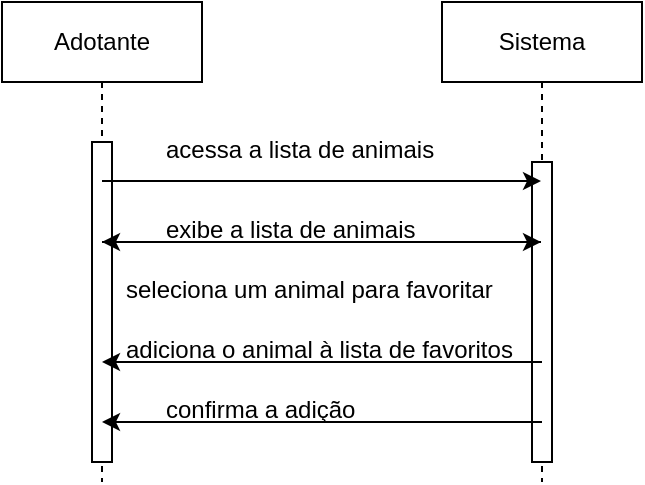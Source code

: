 <mxfile version="24.7.17">
  <diagram name="Page-1" id="2YBvvXClWsGukQMizWep">
    <mxGraphModel dx="880" dy="460" grid="0" gridSize="10" guides="1" tooltips="1" connect="1" arrows="1" fold="1" page="0" pageScale="1" pageWidth="850" pageHeight="1100" math="0" shadow="0">
      <root>
        <mxCell id="0" />
        <mxCell id="1" parent="0" />
        <mxCell id="eZ-IsFH-W-LrvNOMkyf0-1" value="Adotante" style="shape=umlLifeline;perimeter=lifelinePerimeter;whiteSpace=wrap;html=1;container=0;dropTarget=0;collapsible=0;recursiveResize=0;outlineConnect=0;portConstraint=eastwest;newEdgeStyle={&quot;edgeStyle&quot;:&quot;elbowEdgeStyle&quot;,&quot;elbow&quot;:&quot;vertical&quot;,&quot;curved&quot;:0,&quot;rounded&quot;:0};" vertex="1" parent="1">
          <mxGeometry x="40" y="40" width="100" height="240" as="geometry" />
        </mxCell>
        <mxCell id="eZ-IsFH-W-LrvNOMkyf0-2" value="" style="html=1;points=[];perimeter=orthogonalPerimeter;outlineConnect=0;targetShapes=umlLifeline;portConstraint=eastwest;newEdgeStyle={&quot;edgeStyle&quot;:&quot;elbowEdgeStyle&quot;,&quot;elbow&quot;:&quot;vertical&quot;,&quot;curved&quot;:0,&quot;rounded&quot;:0};" vertex="1" parent="eZ-IsFH-W-LrvNOMkyf0-1">
          <mxGeometry x="45" y="70" width="10" height="160" as="geometry" />
        </mxCell>
        <mxCell id="eZ-IsFH-W-LrvNOMkyf0-3" value="Sistema" style="shape=umlLifeline;perimeter=lifelinePerimeter;whiteSpace=wrap;html=1;container=0;dropTarget=0;collapsible=0;recursiveResize=0;outlineConnect=0;portConstraint=eastwest;newEdgeStyle={&quot;edgeStyle&quot;:&quot;elbowEdgeStyle&quot;,&quot;elbow&quot;:&quot;vertical&quot;,&quot;curved&quot;:0,&quot;rounded&quot;:0};" vertex="1" parent="1">
          <mxGeometry x="260" y="40" width="100" height="240" as="geometry" />
        </mxCell>
        <mxCell id="eZ-IsFH-W-LrvNOMkyf0-4" value="" style="html=1;points=[];perimeter=orthogonalPerimeter;outlineConnect=0;targetShapes=umlLifeline;portConstraint=eastwest;newEdgeStyle={&quot;edgeStyle&quot;:&quot;elbowEdgeStyle&quot;,&quot;elbow&quot;:&quot;vertical&quot;,&quot;curved&quot;:0,&quot;rounded&quot;:0};" vertex="1" parent="eZ-IsFH-W-LrvNOMkyf0-3">
          <mxGeometry x="45" y="80" width="10" height="150" as="geometry" />
        </mxCell>
        <mxCell id="eZ-IsFH-W-LrvNOMkyf0-5" value="" style="endArrow=classic;html=1;rounded=0;" edge="1" parent="1" target="eZ-IsFH-W-LrvNOMkyf0-3">
          <mxGeometry width="50" height="50" relative="1" as="geometry">
            <mxPoint x="90" y="129.5" as="sourcePoint" />
            <mxPoint x="270" y="129.5" as="targetPoint" />
          </mxGeometry>
        </mxCell>
        <mxCell id="eZ-IsFH-W-LrvNOMkyf0-7" value="" style="endArrow=classic;html=1;rounded=0;" edge="1" parent="1" source="eZ-IsFH-W-LrvNOMkyf0-3">
          <mxGeometry width="50" height="50" relative="1" as="geometry">
            <mxPoint x="270" y="160" as="sourcePoint" />
            <mxPoint x="90" y="160" as="targetPoint" />
          </mxGeometry>
        </mxCell>
        <mxCell id="eZ-IsFH-W-LrvNOMkyf0-9" value="" style="endArrow=classic;html=1;rounded=0;" edge="1" parent="1" source="eZ-IsFH-W-LrvNOMkyf0-1" target="eZ-IsFH-W-LrvNOMkyf0-3">
          <mxGeometry width="50" height="50" relative="1" as="geometry">
            <mxPoint x="400" y="270" as="sourcePoint" />
            <mxPoint x="450" y="220" as="targetPoint" />
          </mxGeometry>
        </mxCell>
        <mxCell id="eZ-IsFH-W-LrvNOMkyf0-12" value="" style="endArrow=classic;html=1;rounded=0;" edge="1" parent="1">
          <mxGeometry width="50" height="50" relative="1" as="geometry">
            <mxPoint x="310" y="220" as="sourcePoint" />
            <mxPoint x="90" y="220" as="targetPoint" />
          </mxGeometry>
        </mxCell>
        <mxCell id="eZ-IsFH-W-LrvNOMkyf0-13" value="" style="endArrow=classic;html=1;rounded=0;" edge="1" parent="1">
          <mxGeometry width="50" height="50" relative="1" as="geometry">
            <mxPoint x="310" y="250" as="sourcePoint" />
            <mxPoint x="90" y="250" as="targetPoint" />
          </mxGeometry>
        </mxCell>
        <mxCell id="eZ-IsFH-W-LrvNOMkyf0-19" value="acessa a lista de animais" style="text;whiteSpace=wrap;html=1;" vertex="1" parent="1">
          <mxGeometry x="120" y="100" width="170" height="40" as="geometry" />
        </mxCell>
        <mxCell id="eZ-IsFH-W-LrvNOMkyf0-20" value="exibe a lista de animais" style="text;whiteSpace=wrap;html=1;" vertex="1" parent="1">
          <mxGeometry x="120" y="140" width="160" height="30" as="geometry" />
        </mxCell>
        <mxCell id="eZ-IsFH-W-LrvNOMkyf0-21" value="seleciona um animal para favoritar" style="text;whiteSpace=wrap;html=1;" vertex="1" parent="1">
          <mxGeometry x="100" y="170" width="220" height="40" as="geometry" />
        </mxCell>
        <mxCell id="eZ-IsFH-W-LrvNOMkyf0-22" value="adiciona o animal à lista de favoritos" style="text;whiteSpace=wrap;html=1;" vertex="1" parent="1">
          <mxGeometry x="100" y="200" width="230" height="40" as="geometry" />
        </mxCell>
        <mxCell id="eZ-IsFH-W-LrvNOMkyf0-23" value="confirma a adição" style="text;whiteSpace=wrap;html=1;" vertex="1" parent="1">
          <mxGeometry x="120" y="230" width="130" height="40" as="geometry" />
        </mxCell>
      </root>
    </mxGraphModel>
  </diagram>
</mxfile>
